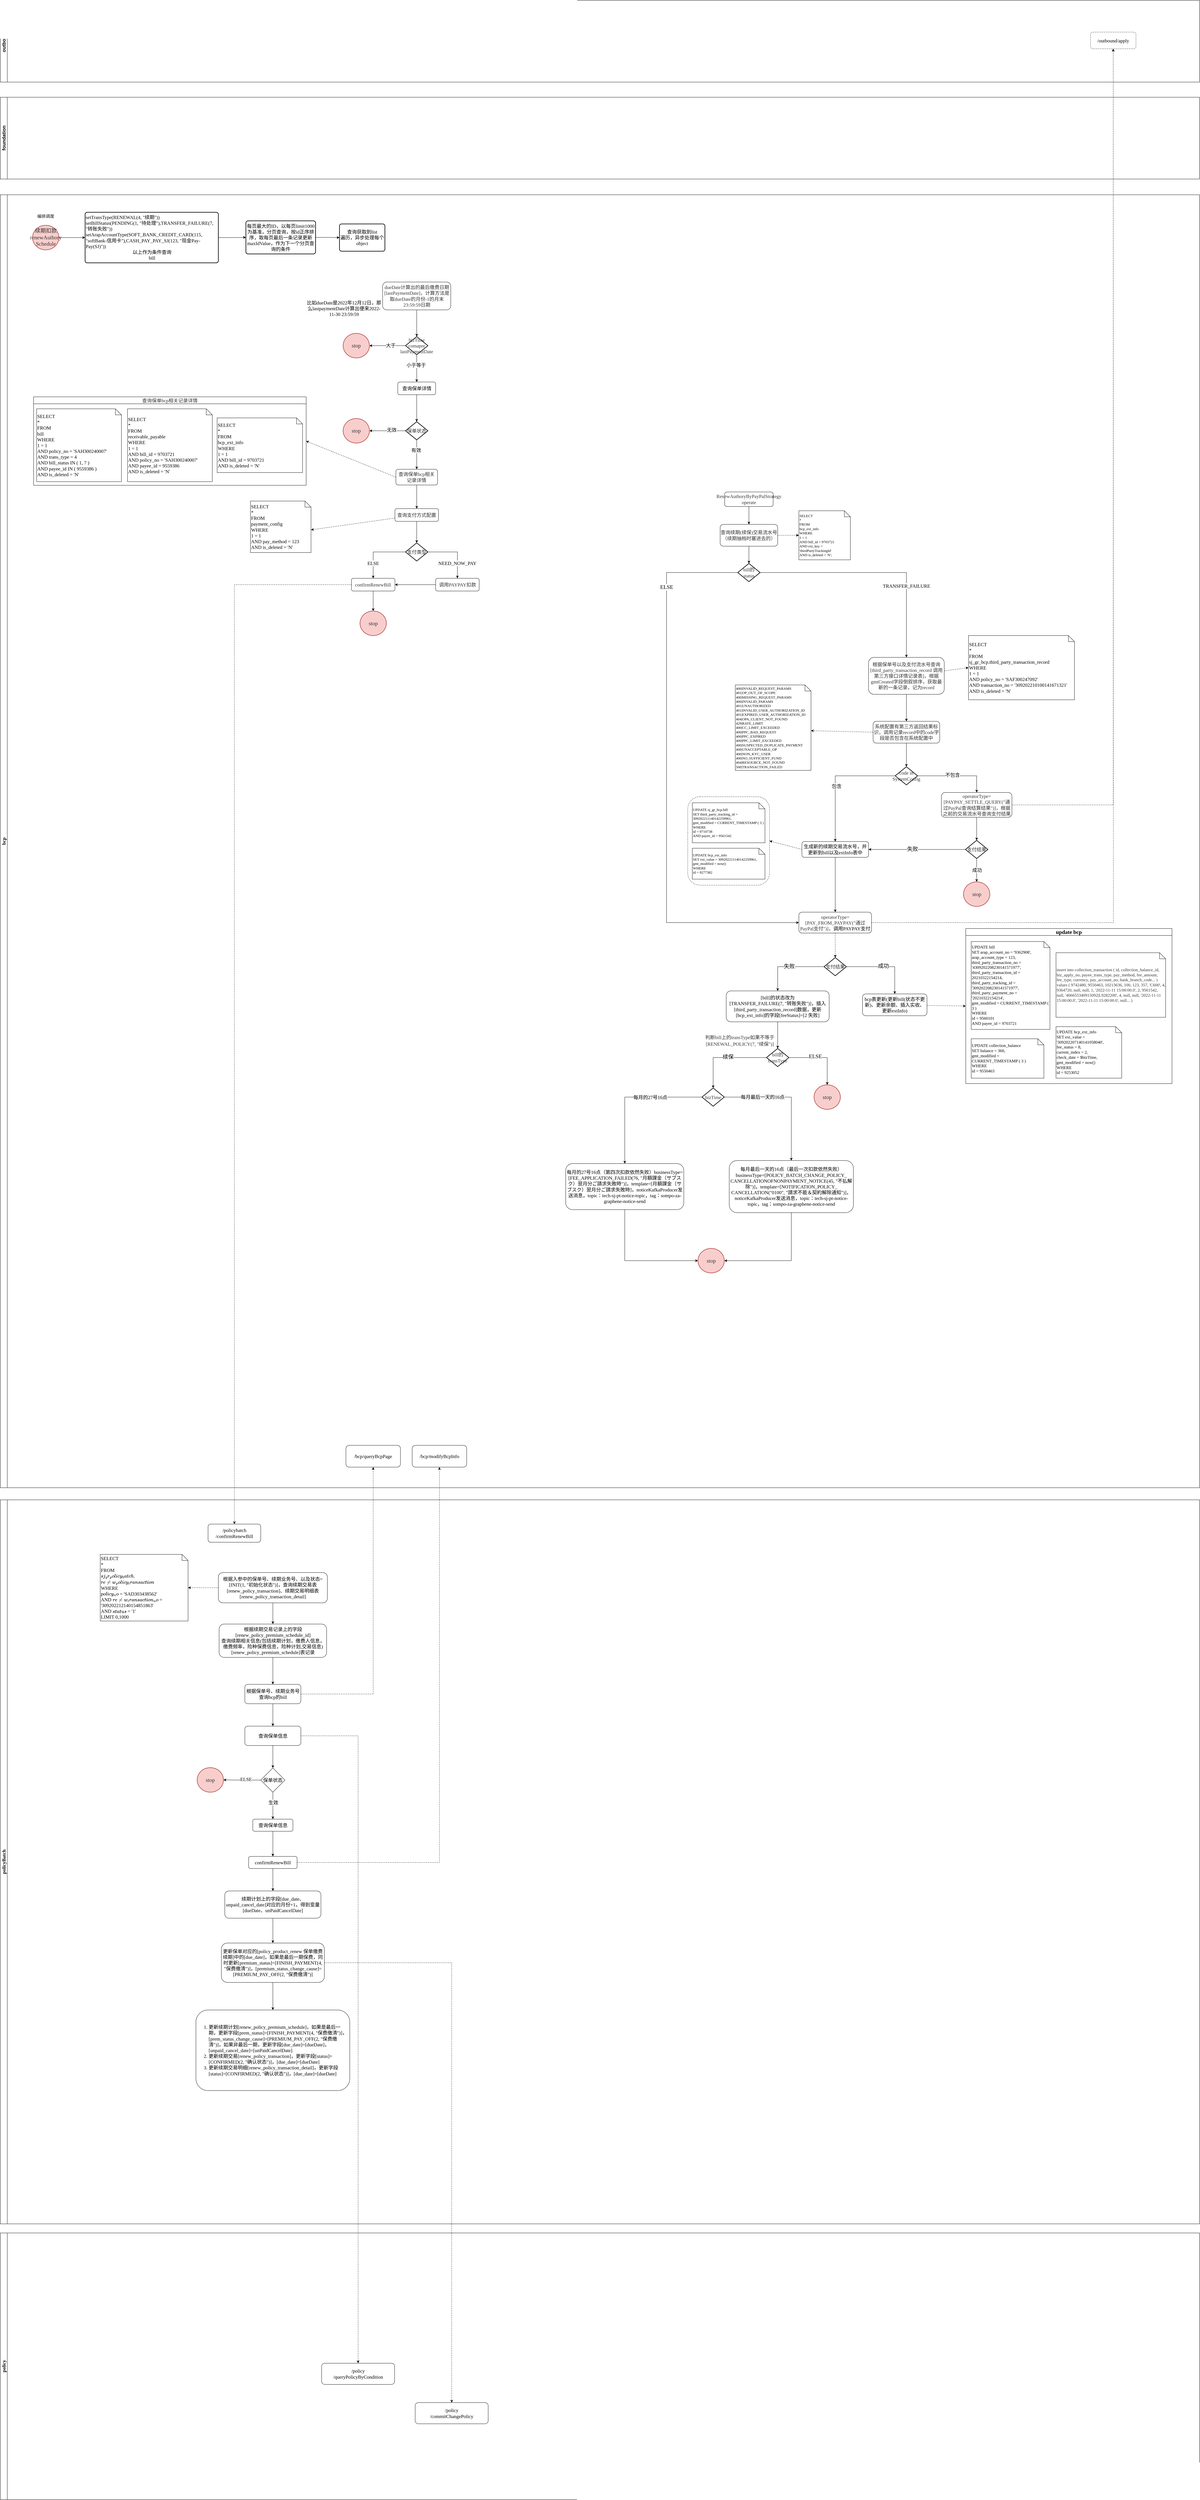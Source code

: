 <mxfile version="20.5.3" type="embed"><diagram name="Page-1" id="c7558073-3199-34d8-9f00-42111426c3f3"><mxGraphModel dx="1033" dy="862" grid="1" gridSize="10" guides="1" tooltips="1" connect="1" arrows="1" fold="1" page="1" pageScale="1" pageWidth="826" pageHeight="1169" background="none" math="0" shadow="0"><root><mxCell id="0"/><mxCell id="1" parent="0"/><UserObject label="bcp" id="98"><mxCell style="swimlane;horizontal=0;html=1;fontFamily=Lucida Console;verticalAlign=middle;fontSize=16;align=center;whiteSpace=wrap;" parent="1" vertex="1"><mxGeometry x="20" y="762" width="3960" height="4268" as="geometry"/></mxCell></UserObject><mxCell id="226" style="edgeStyle=orthogonalEdgeStyle;rounded=0;orthogonalLoop=1;jettySize=auto;html=1;entryX=0;entryY=0.5;entryDx=0;entryDy=0;" parent="98" source="222" target="225" edge="1"><mxGeometry relative="1" as="geometry"/></mxCell><mxCell id="222" value="&lt;div class=&quot;mind-clipboard&quot; style=&quot;font-size: 16px;&quot;&gt;setTransType(RENEWAL(4, &quot;续期&quot;))&lt;div style=&quot;font-size: 16px;&quot;&gt;setBillStatus(PENDING(1, &quot;待处理&quot;),TRANSFER_FAILURE(7, &quot;转账失败&quot;))&lt;br style=&quot;font-size: 16px;&quot;&gt;&lt;/div&gt;&lt;div style=&quot;font-size: 16px;&quot;&gt;setArapAccountType(SOFT_BANK_CREDIT_CARD(115, &quot;softBank-信用卡&quot;),CASH_PAY_PAY_SJ(123, &quot;现金Pay-Pay(SJ)&quot;))&lt;br style=&quot;font-size: 16px;&quot;&gt;&lt;/div&gt;&lt;div style=&quot;text-align: center; font-size: 16px;&quot;&gt;以上作为条件查询&lt;/div&gt;&lt;div style=&quot;text-align: center; font-size: 16px;&quot;&gt;bill&lt;/div&gt;&lt;/div&gt;" style="rounded=1;whiteSpace=wrap;html=1;absoluteArcSize=1;arcSize=14;strokeWidth=2;fontFamily=Lucida Console;align=left;fontSize=16;" parent="98" vertex="1"><mxGeometry x="280" y="57.81" width="440" height="166.87" as="geometry"/></mxCell><mxCell id="224" value="&lt;span style=&quot;color: rgb(16, 18, 20); font-family: &amp;quot;PingFang SC&amp;quot;, &amp;quot;Segoe UI&amp;quot;, Arial, &amp;quot;Microsoft YaHei&amp;quot;, 微软雅黑, 宋体, &amp;quot;Malgun Gothic&amp;quot;, sans-serif; font-size: 14px; text-align: start; background-color: rgb(255, 255, 255);&quot;&gt;编排调度&lt;/span&gt;" style="text;html=1;strokeColor=none;fillColor=none;align=center;verticalAlign=middle;whiteSpace=wrap;rounded=0;" parent="98" vertex="1"><mxGeometry x="90" y="56" width="120" height="30" as="geometry"/></mxCell><mxCell id="280" value="" style="edgeStyle=orthogonalEdgeStyle;rounded=0;orthogonalLoop=1;jettySize=auto;html=1;" parent="98" source="225" target="227" edge="1"><mxGeometry relative="1" as="geometry"/></mxCell><mxCell id="225" value="&lt;div class=&quot;mind-clipboard&quot; style=&quot;font-size: 16px;&quot;&gt;&lt;div class=&quot;mind-clipboard&quot; style=&quot;font-size: 16px;&quot;&gt;每页最大的ID，以每页limit1000为基准，分页查询，按id正序排序，取每页最后一条记录更新maxIdValue，作为下一个分页查询的条件&lt;br style=&quot;font-size: 16px;&quot;&gt;&lt;/div&gt;&lt;/div&gt;" style="rounded=1;whiteSpace=wrap;html=1;absoluteArcSize=1;arcSize=14;strokeWidth=2;fontFamily=Lucida Console;fontSize=16;" parent="98" vertex="1"><mxGeometry x="811" y="86" width="230" height="109.25" as="geometry"/></mxCell><mxCell id="227" value="&lt;div class=&quot;mind-clipboard&quot; style=&quot;font-size: 16px;&quot;&gt;查询获取到list&lt;div style=&quot;font-size: 16px;&quot;&gt;遍历，异步处理每个object&lt;/div&gt;&lt;/div&gt;" style="rounded=1;whiteSpace=wrap;html=1;absoluteArcSize=1;arcSize=14;strokeWidth=2;fontFamily=Lucida Console;fontSize=16;" parent="98" vertex="1"><mxGeometry x="1120" y="96.25" width="150" height="90" as="geometry"/></mxCell><mxCell id="221" value="&lt;font color=&quot;#323232&quot;&gt;&lt;span style=&quot;background-color: rgba(255, 255, 255, 0.01);&quot;&gt;&lt;span style=&quot;font-size: 18px;&quot;&gt;续期扣款&lt;/span&gt;&lt;br&gt;&lt;span style=&quot;font-size: 18px;&quot;&gt;renewAuthory&lt;br&gt;Schedule&lt;/span&gt;&lt;br&gt;&lt;/span&gt;&lt;/font&gt;" style="strokeWidth=2;html=1;shape=mxgraph.flowchart.start_2;whiteSpace=wrap;fillColor=#f8cecc;strokeColor=#b85450;fontFamily=Lucida Console;" parent="98" vertex="1"><mxGeometry x="106.5" y="100.75" width="87" height="81" as="geometry"/></mxCell><mxCell id="223" style="edgeStyle=orthogonalEdgeStyle;rounded=0;orthogonalLoop=1;jettySize=auto;html=1;entryX=0;entryY=0.5;entryDx=0;entryDy=0;" parent="98" source="221" target="222" edge="1"><mxGeometry relative="1" as="geometry"/></mxCell><mxCell id="253" style="edgeStyle=orthogonalEdgeStyle;rounded=0;orthogonalLoop=1;jettySize=auto;html=1;entryX=0.5;entryY=0;entryDx=0;entryDy=0;entryPerimeter=0;fontFamily=Lucida Console;fontSize=16;" parent="98" source="251" target="252" edge="1"><mxGeometry relative="1" as="geometry"/></mxCell><mxCell id="251" value="&lt;span style=&quot;color: rgb(50, 50, 50); font-size: 16px; background-color: rgba(255, 255, 255, 0.01);&quot;&gt;dueDate计算出的最后缴费日期[lastPaymentDate]，计算方法是取dueDate的月份-1的月末23:59:59日期&lt;/span&gt;" style="rounded=1;whiteSpace=wrap;html=1;fontSize=16;fontFamily=Lucida Console;" parent="98" vertex="1"><mxGeometry x="1262.51" y="288" width="224.99" height="92" as="geometry"/></mxCell><mxCell id="255" style="edgeStyle=orthogonalEdgeStyle;rounded=0;orthogonalLoop=1;jettySize=auto;html=1;entryX=1;entryY=0.5;entryDx=0;entryDy=0;entryPerimeter=0;fontFamily=Lucida Console;fontSize=16;" parent="98" source="252" target="254" edge="1"><mxGeometry relative="1" as="geometry"/></mxCell><mxCell id="256" value="大于" style="edgeLabel;html=1;align=center;verticalAlign=middle;resizable=0;points=[];fontSize=16;fontFamily=Lucida Console;" parent="255" vertex="1" connectable="0"><mxGeometry x="-0.175" y="-1" relative="1" as="geometry"><mxPoint as="offset"/></mxGeometry></mxCell><mxCell id="264" style="edgeStyle=orthogonalEdgeStyle;rounded=0;orthogonalLoop=1;jettySize=auto;html=1;entryX=0.5;entryY=0;entryDx=0;entryDy=0;fontFamily=Lucida Console;fontSize=16;" parent="98" source="252" target="263" edge="1"><mxGeometry relative="1" as="geometry"/></mxCell><mxCell id="265" value="小于等于" style="edgeLabel;html=1;align=center;verticalAlign=middle;resizable=0;points=[];fontSize=16;fontFamily=Lucida Console;" parent="264" vertex="1" connectable="0"><mxGeometry x="-0.244" y="-2" relative="1" as="geometry"><mxPoint as="offset"/></mxGeometry></mxCell><mxCell id="252" value="&lt;span style=&quot;color: rgb(50, 50, 50); font-size: 16px; background-color: rgba(255, 255, 255, 0.01);&quot;&gt;bizTime comapre&lt;br style=&quot;font-size: 16px;&quot;&gt;&lt;/span&gt;&lt;span style=&quot;color: rgb(50, 50, 50); font-family: 微软雅黑; font-size: 16px; background-color: rgba(255, 255, 255, 0.01);&quot;&gt;lastPaymentDate&lt;/span&gt;&lt;span style=&quot;color: rgb(50, 50, 50); font-size: 16px; background-color: rgba(255, 255, 255, 0.01);&quot;&gt;&lt;br style=&quot;font-size: 16px;&quot;&gt;&lt;/span&gt;" style="strokeWidth=2;html=1;shape=mxgraph.flowchart.decision;whiteSpace=wrap;fontFamily=Lucida Console;fontSize=16;" parent="98" vertex="1"><mxGeometry x="1338.13" y="468" width="73.75" height="60" as="geometry"/></mxCell><mxCell id="254" value="&lt;font color=&quot;#323232&quot;&gt;&lt;span style=&quot;background-color: rgba(255, 255, 255, 0.01);&quot;&gt;&lt;span style=&quot;font-size: 18px;&quot;&gt;stop&lt;/span&gt;&lt;br&gt;&lt;/span&gt;&lt;/font&gt;" style="strokeWidth=2;html=1;shape=mxgraph.flowchart.start_2;whiteSpace=wrap;fillColor=#f8cecc;strokeColor=#b85450;fontFamily=Lucida Console;" parent="98" vertex="1"><mxGeometry x="1132" y="457.5" width="87" height="81" as="geometry"/></mxCell><mxCell id="262" value="比如dueDate是2022年12月12日，那么lastpaymentDate计算出便来2022-11-30 23:59:59" style="text;html=1;strokeColor=none;fillColor=none;align=center;verticalAlign=middle;whiteSpace=wrap;rounded=0;fontFamily=Lucida Console;fontSize=16;" parent="98" vertex="1"><mxGeometry x="1010" y="350" width="250" height="50" as="geometry"/></mxCell><mxCell id="292" style="edgeStyle=orthogonalEdgeStyle;rounded=0;orthogonalLoop=1;jettySize=auto;html=1;entryX=0.5;entryY=0;entryDx=0;entryDy=0;entryPerimeter=0;fontFamily=Lucida Console;fontSize=16;" parent="98" source="263" target="290" edge="1"><mxGeometry relative="1" as="geometry"/></mxCell><mxCell id="263" value="查询保单详情" style="rounded=1;whiteSpace=wrap;html=1;fontFamily=Lucida Console;fontSize=16;" parent="98" vertex="1"><mxGeometry x="1312.5" y="618" width="125" height="42" as="geometry"/></mxCell><mxCell id="272" style="rounded=0;orthogonalLoop=1;jettySize=auto;html=1;entryX=1;entryY=0.5;entryDx=0;entryDy=0;fontFamily=Lucida Console;fontSize=16;dashed=1;exitX=0;exitY=0.5;exitDx=0;exitDy=0;" parent="98" source="266" target="268" edge="1"><mxGeometry relative="1" as="geometry"/></mxCell><mxCell id="274" style="edgeStyle=none;rounded=0;orthogonalLoop=1;jettySize=auto;html=1;entryX=0.5;entryY=0;entryDx=0;entryDy=0;fontFamily=Lucida Console;fontSize=16;" parent="98" source="266" target="273" edge="1"><mxGeometry relative="1" as="geometry"/></mxCell><mxCell id="266" value="&lt;span style=&quot;color: rgb(50, 50, 50); font-family: 微软雅黑; background-color: rgba(255, 255, 255, 0.01);&quot;&gt;查询保单bcp相关记录详情&lt;/span&gt;" style="rounded=1;whiteSpace=wrap;html=1;fontFamily=Lucida Console;fontSize=16;" parent="98" vertex="1"><mxGeometry x="1306.26" y="906" width="137.49" height="52" as="geometry"/></mxCell><mxCell id="268" value="&lt;span style=&quot;color: rgb(50, 50, 50); font-family: 微软雅黑; font-weight: 400; background-color: rgba(255, 255, 255, 0.01);&quot;&gt;查询保单bcp相关记录详情&lt;/span&gt;" style="swimlane;whiteSpace=wrap;html=1;fontFamily=Lucida Console;fontSize=16;" parent="98" vertex="1"><mxGeometry x="110" y="667" width="900" height="292" as="geometry"/></mxCell><mxCell id="269" value="&lt;div class=&quot;mind-clipboard&quot;&gt;SELECT&lt;div&gt;&lt;/div&gt;*&lt;div&gt;&lt;/div&gt;FROM&lt;div&gt;&lt;/div&gt;bill &lt;div&gt;&lt;/div&gt;WHERE&lt;div&gt;&lt;/div&gt;1 = 1 &lt;div&gt;&lt;/div&gt;AND policy_no = 'SAH300240007' &lt;div&gt;&lt;/div&gt;AND trans_type = 4 &lt;div&gt;&lt;/div&gt;AND bill_status IN ( 1, 7 ) &lt;div&gt;&lt;/div&gt;AND payee_id IN ( 9559386 ) &lt;div&gt;&lt;/div&gt;AND is_deleted = 'N'&lt;/div&gt;" style="shape=note;size=20;whiteSpace=wrap;html=1;fontFamily=Lucida Console;fontSize=16;align=left;" parent="268" vertex="1"><mxGeometry x="10" y="39.5" width="280" height="240.5" as="geometry"/></mxCell><mxCell id="270" value="&lt;div class=&quot;mind-clipboard&quot;&gt;&lt;div class=&quot;mind-clipboard&quot;&gt;SELECT&lt;div&gt;&lt;/div&gt;*&lt;div&gt;&lt;/div&gt;FROM&lt;div&gt;&lt;/div&gt;receivable_payable &lt;div&gt;&lt;/div&gt;WHERE&lt;div&gt;&lt;/div&gt;1 = 1 &lt;div&gt;&lt;/div&gt;AND bill_id = 9703721 &lt;div&gt;&lt;/div&gt;AND policy_no = 'SAH300240007' &lt;div&gt;&lt;/div&gt;AND payee_id = 9559386&amp;nbsp;&amp;nbsp;&lt;div&gt;&lt;/div&gt;AND is_deleted = 'N'&lt;/div&gt;&lt;/div&gt;" style="shape=note;size=20;whiteSpace=wrap;html=1;fontFamily=Lucida Console;fontSize=16;align=left;" parent="268" vertex="1"><mxGeometry x="310" y="39.5" width="280" height="240.5" as="geometry"/></mxCell><mxCell id="271" value="&lt;div class=&quot;mind-clipboard&quot;&gt;&lt;div class=&quot;mind-clipboard&quot;&gt;SELECT&lt;div&gt;&lt;/div&gt;* &lt;div&gt;&lt;/div&gt;FROM&lt;div&gt;&lt;/div&gt;bcp_ext_info &lt;div&gt;&lt;/div&gt;WHERE&lt;div&gt;&lt;/div&gt;1 = 1 &lt;div&gt;&lt;/div&gt;AND bill_id = 9703721 &lt;div&gt;&lt;/div&gt;AND is_deleted = 'N'&lt;/div&gt;&lt;/div&gt;" style="shape=note;size=20;whiteSpace=wrap;html=1;fontFamily=Lucida Console;fontSize=16;align=left;" parent="268" vertex="1"><mxGeometry x="606" y="69.5" width="282" height="180.5" as="geometry"/></mxCell><mxCell id="276" style="edgeStyle=none;rounded=0;orthogonalLoop=1;jettySize=auto;html=1;entryX=0;entryY=0;entryDx=200;entryDy=95;entryPerimeter=0;dashed=1;fontFamily=Lucida Console;fontSize=16;" parent="98" source="273" target="275" edge="1"><mxGeometry relative="1" as="geometry"/></mxCell><mxCell id="279" style="edgeStyle=none;rounded=0;orthogonalLoop=1;jettySize=auto;html=1;fontFamily=Lucida Console;fontSize=16;" parent="98" source="273" target="277" edge="1"><mxGeometry relative="1" as="geometry"/></mxCell><mxCell id="273" value="&lt;font face=&quot;微软雅黑&quot; color=&quot;#323232&quot;&gt;&lt;span style=&quot;background-color: rgba(255, 255, 255, 0.01);&quot;&gt;查询支付方式配置&lt;/span&gt;&lt;/font&gt;" style="rounded=1;whiteSpace=wrap;html=1;fontFamily=Lucida Console;fontSize=16;" parent="98" vertex="1"><mxGeometry x="1303.14" y="1036" width="143.74" height="42" as="geometry"/></mxCell><mxCell id="275" value="&lt;div class=&quot;mind-clipboard&quot;&gt;SELECT&lt;div&gt;&lt;/div&gt;*&lt;div&gt;&lt;/div&gt;FROM&lt;div&gt;&lt;/div&gt;payment_config &lt;div&gt;&lt;/div&gt;WHERE&lt;div&gt;&lt;/div&gt;1 = 1 &lt;div&gt;&lt;/div&gt;AND pay_method = 123 &lt;div&gt;&lt;/div&gt;AND is_deleted = 'N'&lt;/div&gt;" style="shape=note;size=20;whiteSpace=wrap;html=1;fontFamily=Lucida Console;fontSize=16;align=left;" parent="98" vertex="1"><mxGeometry x="826" y="1011" width="200" height="170" as="geometry"/></mxCell><mxCell id="283" style="edgeStyle=orthogonalEdgeStyle;rounded=0;orthogonalLoop=1;jettySize=auto;html=1;entryX=0.5;entryY=0;entryDx=0;entryDy=0;" parent="98" source="277" target="281" edge="1"><mxGeometry relative="1" as="geometry"/></mxCell><mxCell id="284" value="&lt;font face=&quot;Lucida Console&quot; style=&quot;font-size: 16px;&quot;&gt;ELSE&lt;/font&gt;" style="edgeLabel;html=1;align=center;verticalAlign=middle;resizable=0;points=[];" parent="283" vertex="1" connectable="0"><mxGeometry x="-0.266" relative="1" as="geometry"><mxPoint x="-36" y="37" as="offset"/></mxGeometry></mxCell><mxCell id="285" style="edgeStyle=orthogonalEdgeStyle;rounded=0;orthogonalLoop=1;jettySize=auto;html=1;entryX=0.5;entryY=0;entryDx=0;entryDy=0;fontFamily=Lucida Console;fontSize=16;" parent="98" source="277" target="282" edge="1"><mxGeometry relative="1" as="geometry"/></mxCell><mxCell id="286" value="NEED_NOW_PAY" style="edgeLabel;html=1;align=center;verticalAlign=middle;resizable=0;points=[];fontSize=16;fontFamily=Lucida Console;" parent="285" vertex="1" connectable="0"><mxGeometry x="-0.327" y="1" relative="1" as="geometry"><mxPoint x="35" y="38" as="offset"/></mxGeometry></mxCell><mxCell id="277" value="&lt;span style=&quot;color: rgb(50, 50, 50); font-size: 16px; background-color: rgba(255, 255, 255, 0.01);&quot;&gt;支付类型&lt;br style=&quot;font-size: 16px;&quot;&gt;&lt;/span&gt;" style="strokeWidth=2;html=1;shape=mxgraph.flowchart.decision;whiteSpace=wrap;fontFamily=Lucida Console;fontSize=16;" parent="98" vertex="1"><mxGeometry x="1338.14" y="1149" width="73.75" height="60" as="geometry"/></mxCell><mxCell id="289" style="edgeStyle=orthogonalEdgeStyle;rounded=0;orthogonalLoop=1;jettySize=auto;html=1;entryX=0.5;entryY=0;entryDx=0;entryDy=0;entryPerimeter=0;fontFamily=Lucida Console;fontSize=16;" parent="98" source="281" target="288" edge="1"><mxGeometry relative="1" as="geometry"/></mxCell><mxCell id="281" value="&lt;span style=&quot;color: rgb(50, 50, 50); font-family: 微软雅黑; background-color: rgba(255, 255, 255, 0.01);&quot;&gt;confirmRenewBill&lt;/span&gt;" style="rounded=1;whiteSpace=wrap;html=1;fontFamily=Lucida Console;fontSize=16;" parent="98" vertex="1"><mxGeometry x="1159.4" y="1266" width="143.74" height="42" as="geometry"/></mxCell><mxCell id="287" style="edgeStyle=orthogonalEdgeStyle;rounded=0;orthogonalLoop=1;jettySize=auto;html=1;entryX=1;entryY=0.5;entryDx=0;entryDy=0;fontFamily=Lucida Console;fontSize=16;" parent="98" source="282" target="281" edge="1"><mxGeometry relative="1" as="geometry"/></mxCell><mxCell id="282" value="&lt;font face=&quot;微软雅黑&quot; color=&quot;#323232&quot;&gt;&lt;span style=&quot;background-color: rgba(255, 255, 255, 0.01);&quot;&gt;调用PAYPAY扣款&lt;/span&gt;&lt;/font&gt;" style="rounded=1;whiteSpace=wrap;html=1;fontFamily=Lucida Console;fontSize=16;" parent="98" vertex="1"><mxGeometry x="1437.5" y="1266" width="143.74" height="42" as="geometry"/></mxCell><mxCell id="288" value="&lt;font color=&quot;#323232&quot;&gt;&lt;span style=&quot;background-color: rgba(255, 255, 255, 0.01);&quot;&gt;&lt;span style=&quot;font-size: 18px;&quot;&gt;stop&lt;/span&gt;&lt;br&gt;&lt;/span&gt;&lt;/font&gt;" style="strokeWidth=2;html=1;shape=mxgraph.flowchart.start_2;whiteSpace=wrap;fillColor=#f8cecc;strokeColor=#b85450;fontFamily=Lucida Console;" parent="98" vertex="1"><mxGeometry x="1187.77" y="1374" width="87" height="81" as="geometry"/></mxCell><mxCell id="291" style="edgeStyle=orthogonalEdgeStyle;rounded=0;orthogonalLoop=1;jettySize=auto;html=1;entryX=0.5;entryY=0;entryDx=0;entryDy=0;fontFamily=Lucida Console;fontSize=16;" parent="98" source="290" target="266" edge="1"><mxGeometry relative="1" as="geometry"/></mxCell><mxCell id="296" value="有效" style="edgeLabel;html=1;align=center;verticalAlign=middle;resizable=0;points=[];fontSize=16;fontFamily=Lucida Console;" parent="291" vertex="1" connectable="0"><mxGeometry x="-0.319" y="-2" relative="1" as="geometry"><mxPoint y="1" as="offset"/></mxGeometry></mxCell><mxCell id="297" style="edgeStyle=orthogonalEdgeStyle;rounded=0;orthogonalLoop=1;jettySize=auto;html=1;entryX=1;entryY=0.5;entryDx=0;entryDy=0;entryPerimeter=0;fontFamily=Lucida Console;fontSize=16;" parent="98" source="290" target="293" edge="1"><mxGeometry relative="1" as="geometry"/></mxCell><mxCell id="298" value="无效" style="edgeLabel;html=1;align=center;verticalAlign=middle;resizable=0;points=[];fontSize=16;fontFamily=Lucida Console;" parent="297" vertex="1" connectable="0"><mxGeometry x="-0.231" y="-3" relative="1" as="geometry"><mxPoint as="offset"/></mxGeometry></mxCell><mxCell id="290" value="&lt;span style=&quot;color: rgb(50, 50, 50); font-size: 16px; background-color: rgba(255, 255, 255, 0.01);&quot;&gt;保单状态&lt;/span&gt;&lt;span style=&quot;color: rgb(50, 50, 50); font-size: 16px; background-color: rgba(255, 255, 255, 0.01);&quot;&gt;&lt;br style=&quot;font-size: 16px;&quot;&gt;&lt;/span&gt;" style="strokeWidth=2;html=1;shape=mxgraph.flowchart.decision;whiteSpace=wrap;fontFamily=Lucida Console;fontSize=16;" parent="98" vertex="1"><mxGeometry x="1338.13" y="749" width="73.75" height="60" as="geometry"/></mxCell><mxCell id="293" value="&lt;font color=&quot;#323232&quot;&gt;&lt;span style=&quot;background-color: rgba(255, 255, 255, 0.01);&quot;&gt;&lt;span style=&quot;font-size: 18px;&quot;&gt;stop&lt;/span&gt;&lt;br&gt;&lt;/span&gt;&lt;/font&gt;" style="strokeWidth=2;html=1;shape=mxgraph.flowchart.start_2;whiteSpace=wrap;fillColor=#f8cecc;strokeColor=#b85450;fontFamily=Lucida Console;" parent="98" vertex="1"><mxGeometry x="1132" y="738.5" width="87" height="81" as="geometry"/></mxCell><mxCell id="303" style="edgeStyle=orthogonalEdgeStyle;rounded=0;orthogonalLoop=1;jettySize=auto;html=1;entryX=0.5;entryY=0;entryDx=0;entryDy=0;entryPerimeter=0;fontFamily=Lucida Console;fontSize=16;" parent="98" source="299" target="302" edge="1"><mxGeometry relative="1" as="geometry"/></mxCell><mxCell id="350" style="edgeStyle=none;rounded=0;orthogonalLoop=1;jettySize=auto;html=1;exitX=1;exitY=0.5;exitDx=0;exitDy=0;entryX=0;entryY=0.5;entryDx=0;entryDy=0;entryPerimeter=0;dashed=1;" parent="98" source="299" target="348" edge="1"><mxGeometry relative="1" as="geometry"/></mxCell><mxCell id="299" value="&lt;span style=&quot;color: rgb(50, 50, 50); font-family: 微软雅黑; background-color: rgba(255, 255, 255, 0.01);&quot;&gt;查询续期(续保)交易流水号（续期抽档时塞进去的）&lt;/span&gt;" style="rounded=1;html=1;fontFamily=Lucida Console;fontSize=16;whiteSpace=wrap;" parent="98" vertex="1"><mxGeometry x="2377" y="1088" width="190" height="72" as="geometry"/></mxCell><mxCell id="307" style="edgeStyle=orthogonalEdgeStyle;rounded=0;orthogonalLoop=1;jettySize=auto;html=1;entryX=0.5;entryY=0;entryDx=0;entryDy=0;fontFamily=Lucida Console;fontSize=16;" parent="98" source="302" target="317" edge="1"><mxGeometry relative="1" as="geometry"><mxPoint x="2692" y="1387" as="targetPoint"/></mxGeometry></mxCell><mxCell id="309" value="TRANSFER_FAILURE" style="edgeLabel;html=1;align=center;verticalAlign=middle;resizable=0;points=[];fontSize=16;fontFamily=Lucida Console;" parent="307" vertex="1" connectable="0"><mxGeometry x="0.381" relative="1" as="geometry"><mxPoint as="offset"/></mxGeometry></mxCell><mxCell id="402" style="edgeStyle=orthogonalEdgeStyle;rounded=0;orthogonalLoop=1;jettySize=auto;html=1;entryX=0;entryY=0.5;entryDx=0;entryDy=0;fontFamily=Lucida Console;fontSize=18;" parent="98" source="302" target="362" edge="1"><mxGeometry relative="1" as="geometry"><Array as="points"><mxPoint x="2200" y="1247"/><mxPoint x="2200" y="2403"/></Array></mxGeometry></mxCell><mxCell id="403" value="ELSE" style="edgeLabel;html=1;align=center;verticalAlign=middle;resizable=0;points=[];fontSize=18;fontFamily=Lucida Console;" parent="402" vertex="1" connectable="0"><mxGeometry x="-0.708" y="-2" relative="1" as="geometry"><mxPoint x="2" y="16" as="offset"/></mxGeometry></mxCell><mxCell id="302" value="&lt;span style=&quot;color: rgb(50, 50, 50); font-size: 16px; background-color: rgba(255, 255, 255, 0.01);&quot;&gt;bill的status&lt;br style=&quot;font-size: 16px;&quot;&gt;&lt;/span&gt;" style="strokeWidth=2;html=1;shape=mxgraph.flowchart.decision;whiteSpace=wrap;fontFamily=Lucida Console;fontSize=16;" parent="98" vertex="1"><mxGeometry x="2435.12" y="1217" width="73.75" height="60" as="geometry"/></mxCell><mxCell id="323" style="edgeStyle=none;rounded=0;orthogonalLoop=1;jettySize=auto;html=1;entryX=0.5;entryY=0;entryDx=0;entryDy=0;fontFamily=Lucida Console;fontSize=16;" parent="98" source="317" target="318" edge="1"><mxGeometry relative="1" as="geometry"/></mxCell><mxCell id="328" style="edgeStyle=none;rounded=0;orthogonalLoop=1;jettySize=auto;html=1;entryX=0;entryY=0.5;entryDx=0;entryDy=0;entryPerimeter=0;dashed=1;fontFamily=Lucida Console;fontSize=16;" parent="98" source="317" target="327" edge="1"><mxGeometry relative="1" as="geometry"/></mxCell><mxCell id="317" value="&lt;span style=&quot;color: rgb(50, 50, 50); font-family: 微软雅黑; background-color: rgba(255, 255, 255, 0.01);&quot;&gt;根据保单号以及支付流水号查询[third_party_transaction_record 调用第三方接口详情记录表]，根据gmtCreated字段倒叙排序，获取最新的一条记录，记为record&lt;/span&gt;" style="rounded=1;whiteSpace=wrap;html=1;fontFamily=Lucida Console;fontSize=16;" parent="98" vertex="1"><mxGeometry x="2867" y="1527" width="250" height="122" as="geometry"/></mxCell><mxCell id="329" style="edgeStyle=none;rounded=0;orthogonalLoop=1;jettySize=auto;html=1;entryX=0;entryY=0;entryDx=250;entryDy=151;entryPerimeter=0;dashed=1;fontFamily=Lucida Console;fontSize=16;exitX=0;exitY=0.5;exitDx=0;exitDy=0;" parent="98" source="318" target="324" edge="1"><mxGeometry relative="1" as="geometry"/></mxCell><mxCell id="331" style="edgeStyle=none;rounded=0;orthogonalLoop=1;jettySize=auto;html=1;entryX=0.5;entryY=0;entryDx=0;entryDy=0;entryPerimeter=0;fontFamily=Lucida Console;fontSize=16;" parent="98" source="318" target="330" edge="1"><mxGeometry relative="1" as="geometry"/></mxCell><mxCell id="318" value="&lt;span style=&quot;color: rgb(50, 50, 50); font-family: 微软雅黑; background-color: rgba(255, 255, 255, 0.01);&quot;&gt;系统配置有第三方返回结果标识，调用记录record中的code字段是否包含在系统配置中&lt;/span&gt;" style="rounded=1;whiteSpace=wrap;html=1;fontFamily=Verdana;fontSize=16;" parent="98" vertex="1"><mxGeometry x="2882" y="1738" width="220" height="72" as="geometry"/></mxCell><mxCell id="324" value="&lt;div style=&quot;font-size: 12px;&quot;&gt;400|INVALID_REQUEST_PARAMS&lt;/div&gt;&lt;div style=&quot;font-size: 12px;&quot;&gt;401|OP_OUT_OF_SCOPE&lt;/div&gt;&lt;div style=&quot;font-size: 12px;&quot;&gt;400|MISSING_REQUEST_PARAMS&lt;/div&gt;&lt;div style=&quot;font-size: 12px;&quot;&gt;400|INVALID_PARAMS&lt;/div&gt;&lt;div style=&quot;font-size: 12px;&quot;&gt;401|UNAUTHORIZED&lt;/div&gt;&lt;div style=&quot;font-size: 12px;&quot;&gt;401|INVALID_USER_AUTHORIZATION_ID&lt;/div&gt;&lt;div style=&quot;font-size: 12px;&quot;&gt;401|EXPIRED_USER_AUTHORIZATION_ID&lt;/div&gt;&lt;div style=&quot;font-size: 12px;&quot;&gt;404|OPA_CLIENT_NOT_FOUND&lt;/div&gt;&lt;div style=&quot;font-size: 12px;&quot;&gt;429|RATE_LIMIT&lt;/div&gt;&lt;div style=&quot;font-size: 12px;&quot;&gt;400|CC_LIMIT_EXCEEDED&lt;/div&gt;&lt;div style=&quot;font-size: 12px;&quot;&gt;400|PPC_BAD_REQUEST&lt;/div&gt;&lt;div style=&quot;font-size: 12px;&quot;&gt;400|PPC_EXPIRED&lt;/div&gt;&lt;div style=&quot;font-size: 12px;&quot;&gt;400|PPC_LIMIT_EXCEEDED&lt;/div&gt;&lt;div style=&quot;font-size: 12px;&quot;&gt;400|SUSPECTED_DUPLICATE_PAYMENT&lt;/div&gt;&lt;div style=&quot;font-size: 12px;&quot;&gt;400|UNACCEPTABLE_OP&lt;/div&gt;&lt;div style=&quot;font-size: 12px;&quot;&gt;400|NON_KYC_USER&lt;/div&gt;&lt;div style=&quot;font-size: 12px;&quot;&gt;400|NO_SUFFICIENT_FUND&lt;/div&gt;&lt;div style=&quot;font-size: 12px;&quot;&gt;404|RESOURCE_NOT_FOUND&lt;/div&gt;&lt;div style=&quot;font-size: 12px;&quot;&gt;500|TRANSACTION_FAILED&lt;/div&gt;" style="shape=note;size=20;whiteSpace=wrap;html=1;fontSize=12;fontFamily=Lucida Console;align=left;" parent="98" vertex="1"><mxGeometry x="2427" y="1618" width="250" height="282" as="geometry"/></mxCell><mxCell id="327" value="&lt;div class=&quot;mind-clipboard&quot;&gt;&lt;div class=&quot;mind-clipboard&quot;&gt;SELECT&lt;div&gt;&lt;/div&gt;* &lt;div&gt;&lt;/div&gt;FROM&lt;div&gt;&lt;/div&gt;sj_gr_bcp.third_party_transaction_record &lt;div&gt;&lt;/div&gt;WHERE&lt;div&gt;&lt;/div&gt;1 = 1 &lt;div&gt;&lt;/div&gt;AND policy_no = 'SAF300247092' &lt;div&gt;&lt;/div&gt;AND transaction_no = '309202210100141671321' &lt;div&gt;&lt;/div&gt;AND is_deleted = 'N'&lt;/div&gt;&lt;/div&gt;" style="shape=note;size=20;whiteSpace=wrap;html=1;fontFamily=Verdana;fontSize=16;align=left;" parent="98" vertex="1"><mxGeometry x="3197" y="1455" width="350" height="212" as="geometry"/></mxCell><mxCell id="336" style="edgeStyle=orthogonalEdgeStyle;rounded=0;orthogonalLoop=1;jettySize=auto;html=1;fontFamily=Lucida Console;fontSize=16;entryX=0.5;entryY=0;entryDx=0;entryDy=0;" parent="98" source="330" target="332" edge="1"><mxGeometry relative="1" as="geometry"><mxPoint x="2753.75" y="1918" as="targetPoint"/></mxGeometry></mxCell><mxCell id="337" value="包含" style="edgeLabel;html=1;align=center;verticalAlign=middle;resizable=0;points=[];fontSize=16;fontFamily=Lucida Console;" parent="336" vertex="1" connectable="0"><mxGeometry x="0.091" y="-6" relative="1" as="geometry"><mxPoint x="10" y="5" as="offset"/></mxGeometry></mxCell><mxCell id="341" style="edgeStyle=orthogonalEdgeStyle;rounded=0;orthogonalLoop=1;jettySize=auto;html=1;entryX=0.5;entryY=0;entryDx=0;entryDy=0;fontFamily=Lucida Console;fontSize=16;exitX=1;exitY=0.5;exitDx=0;exitDy=0;exitPerimeter=0;" parent="98" source="330" target="339" edge="1"><mxGeometry relative="1" as="geometry"/></mxCell><mxCell id="342" value="不包含" style="edgeLabel;html=1;align=center;verticalAlign=middle;resizable=0;points=[];fontSize=16;fontFamily=Lucida Console;" parent="341" vertex="1" connectable="0"><mxGeometry x="-0.16" y="3" relative="1" as="geometry"><mxPoint x="10" as="offset"/></mxGeometry></mxCell><mxCell id="330" value="&lt;span style=&quot;color: rgb(50, 50, 50); font-size: 16px; background-color: rgba(255, 255, 255, 0.01);&quot;&gt;code in&lt;br&gt;SystemConfig&lt;br style=&quot;font-size: 16px;&quot;&gt;&lt;/span&gt;" style="strokeWidth=2;html=1;shape=mxgraph.flowchart.decision;whiteSpace=wrap;fontFamily=Lucida Console;fontSize=16;" parent="98" vertex="1"><mxGeometry x="2955.12" y="1888" width="73.75" height="60" as="geometry"/></mxCell><mxCell id="347" style="rounded=0;orthogonalLoop=1;jettySize=auto;html=1;exitX=0;exitY=0.5;exitDx=0;exitDy=0;entryX=1;entryY=0.5;entryDx=0;entryDy=0;dashed=1;" parent="98" source="332" target="344" edge="1"><mxGeometry relative="1" as="geometry"/></mxCell><mxCell id="358" style="edgeStyle=orthogonalEdgeStyle;rounded=0;orthogonalLoop=1;jettySize=auto;html=1;entryX=0.5;entryY=0;entryDx=0;entryDy=0;entryPerimeter=0;fontFamily=Lucida Console;fontSize=16;" parent="98" source="339" target="356" edge="1"><mxGeometry relative="1" as="geometry"/></mxCell><mxCell id="339" value="&lt;div class=&quot;mind-clipboard&quot;&gt;&lt;/div&gt;&lt;span style=&quot;color: rgb(50, 50, 50); font-family: 微软雅黑; background-color: rgba(255, 255, 255, 0.01);&quot;&gt;operatorType=[&lt;/span&gt;&lt;font face=&quot;微软雅黑&quot; color=&quot;#323232&quot;&gt;PAYPAY_SETTLE_QUERY(&quot;通过PayPal查询结算结果&quot;)&lt;/font&gt;&lt;span style=&quot;background-color: rgba(255, 255, 255, 0.01); color: rgb(50, 50, 50); font-family: 微软雅黑;&quot;&gt;]，&lt;/span&gt;&lt;span style=&quot;color: rgb(50, 50, 50); font-family: 微软雅黑; background-color: rgba(255, 255, 255, 0.01);&quot;&gt;根据之前的交易流水号查询支付结果&lt;/span&gt;&lt;font face=&quot;微软雅黑&quot; color=&quot;#323232&quot;&gt;&lt;br&gt;&lt;/font&gt;" style="rounded=1;whiteSpace=wrap;html=1;fontFamily=Verdana;fontSize=16;" parent="98" vertex="1"><mxGeometry x="3107.51" y="1973" width="233" height="82" as="geometry"/></mxCell><mxCell id="344" value="" style="rounded=1;whiteSpace=wrap;html=1;dashed=1;" parent="98" vertex="1"><mxGeometry x="2270" y="1987" width="270" height="292" as="geometry"/></mxCell><mxCell id="345" value="&lt;div style=&quot;font-size: 12px;&quot;&gt;&lt;div class=&quot;mind-clipboard&quot;&gt;UPDATE sj_gr_bcp.bill &lt;div&gt;&lt;/div&gt;SET third_party_tracking_id = 309202211140142259961,&lt;div&gt;&lt;/div&gt;gmt_modified = CURRENT_TIMESTAMP ( 3 ) &lt;div&gt;&lt;/div&gt;WHERE&lt;div&gt;&lt;/div&gt;id = 9710738 &lt;div&gt;&lt;/div&gt;AND payee_id = 9561542&lt;/div&gt;&lt;/div&gt;" style="shape=note;size=20;whiteSpace=wrap;html=1;fontSize=12;fontFamily=Lucida Console;align=left;" parent="98" vertex="1"><mxGeometry x="2285" y="2007" width="240" height="132" as="geometry"/></mxCell><mxCell id="346" value="&lt;div style=&quot;font-size: 12px;&quot;&gt;&lt;div class=&quot;mind-clipboard&quot;&gt;&lt;div class=&quot;mind-clipboard&quot;&gt;UPDATE bcp_ext_info &lt;div&gt;&lt;/div&gt;SET ext_value = 309202211140142259961,&lt;div&gt;&lt;/div&gt;gmt_modified = now() &lt;div&gt;&lt;/div&gt;WHERE&lt;div&gt;&lt;/div&gt;id = 9277382&lt;/div&gt;&lt;/div&gt;&lt;/div&gt;" style="shape=note;size=20;whiteSpace=wrap;html=1;fontSize=12;fontFamily=Lucida Console;align=left;" parent="98" vertex="1"><mxGeometry x="2285" y="2157" width="240" height="102" as="geometry"/></mxCell><mxCell id="348" value="&lt;div style=&quot;font-size: 12px;&quot;&gt;&lt;div class=&quot;mind-clipboard&quot;&gt;&lt;div class=&quot;mind-clipboard&quot;&gt;SELECT&lt;div&gt;&lt;/div&gt;* &lt;div&gt;&lt;/div&gt;FROM&lt;div&gt;&lt;/div&gt;bcp_ext_info &lt;div&gt;&lt;/div&gt;WHERE&lt;div&gt;&lt;/div&gt;1 = 1 &lt;div&gt;&lt;/div&gt;AND bill_id = 9703721 &lt;div&gt;&lt;/div&gt;AND ext_key = 'thirdPartyTrackingId' &lt;div&gt;&lt;/div&gt;AND is_deleted = 'N';&lt;/div&gt;&lt;/div&gt;&lt;/div&gt;" style="shape=note;size=20;whiteSpace=wrap;html=1;fontSize=12;fontFamily=Lucida Console;align=left;" parent="98" vertex="1"><mxGeometry x="2637" y="1043" width="170" height="162" as="geometry"/></mxCell><mxCell id="360" style="edgeStyle=orthogonalEdgeStyle;rounded=0;orthogonalLoop=1;jettySize=auto;html=1;exitX=0.5;exitY=1;exitDx=0;exitDy=0;exitPerimeter=0;entryX=0.5;entryY=0;entryDx=0;entryDy=0;entryPerimeter=0;fontFamily=Lucida Console;fontSize=16;" parent="98" source="356" target="359" edge="1"><mxGeometry relative="1" as="geometry"/></mxCell><mxCell id="361" value="成功" style="edgeLabel;html=1;align=center;verticalAlign=middle;resizable=0;points=[];fontSize=16;fontFamily=Lucida Console;" parent="360" vertex="1" connectable="0"><mxGeometry x="0.224" y="1" relative="1" as="geometry"><mxPoint y="-9" as="offset"/></mxGeometry></mxCell><mxCell id="368" style="edgeStyle=orthogonalEdgeStyle;rounded=0;orthogonalLoop=1;jettySize=auto;html=1;exitX=0;exitY=0.5;exitDx=0;exitDy=0;exitPerimeter=0;entryX=1;entryY=0.5;entryDx=0;entryDy=0;fontFamily=Lucida Console;fontSize=18;" parent="98" source="356" target="332" edge="1"><mxGeometry relative="1" as="geometry"/></mxCell><mxCell id="369" value="失败" style="edgeLabel;html=1;align=center;verticalAlign=middle;resizable=0;points=[];fontSize=18;fontFamily=Lucida Console;" parent="368" vertex="1" connectable="0"><mxGeometry x="0.138" y="-5" relative="1" as="geometry"><mxPoint x="7" y="4" as="offset"/></mxGeometry></mxCell><mxCell id="356" value="&lt;span style=&quot;color: rgb(50, 50, 50); font-size: 16px; background-color: rgba(255, 255, 255, 0.01);&quot;&gt;支付结果&lt;br style=&quot;font-size: 16px;&quot;&gt;&lt;/span&gt;" style="strokeWidth=2;html=1;shape=mxgraph.flowchart.decision;whiteSpace=wrap;fontFamily=Lucida Console;fontSize=16;" parent="98" vertex="1"><mxGeometry x="3187.13" y="2131" width="73.75" height="60" as="geometry"/></mxCell><mxCell id="359" value="&lt;font color=&quot;#323232&quot;&gt;&lt;span style=&quot;background-color: rgba(255, 255, 255, 0.01);&quot;&gt;&lt;span style=&quot;font-size: 18px;&quot;&gt;stop&lt;/span&gt;&lt;br&gt;&lt;/span&gt;&lt;/font&gt;" style="strokeWidth=2;html=1;shape=mxgraph.flowchart.start_2;whiteSpace=wrap;fillColor=#f8cecc;strokeColor=#b85450;fontFamily=Lucida Console;" parent="98" vertex="1"><mxGeometry x="3180.51" y="2268" width="87" height="81" as="geometry"/></mxCell><mxCell id="375" style="edgeStyle=orthogonalEdgeStyle;rounded=0;orthogonalLoop=1;jettySize=auto;html=1;entryX=0.5;entryY=0;entryDx=0;entryDy=0;entryPerimeter=0;dashed=1;fontFamily=Lucida Console;fontSize=18;" parent="98" source="362" target="374" edge="1"><mxGeometry relative="1" as="geometry"/></mxCell><mxCell id="362" value="&lt;span style=&quot;color: rgb(50, 50, 50); font-family: 微软雅黑; background-color: rgba(255, 255, 255, 0.01);&quot;&gt;operatorType=[&lt;/span&gt;&lt;span style=&quot;background-color: rgba(255, 255, 255, 0.01);&quot;&gt;&lt;font face=&quot;微软雅黑&quot; color=&quot;#323232&quot;&gt;PAY_FROM_PAYPAY(&quot;通过PayPal支付&quot;)]，&lt;/font&gt;&lt;/span&gt;调用PAYPAY支付" style="rounded=1;whiteSpace=wrap;html=1;fontFamily=Verdana;fontSize=16;" parent="98" vertex="1"><mxGeometry x="2637" y="2368" width="240" height="69" as="geometry"/></mxCell><mxCell id="372" style="edgeStyle=orthogonalEdgeStyle;rounded=0;orthogonalLoop=1;jettySize=auto;html=1;exitX=0.5;exitY=1;exitDx=0;exitDy=0;fontFamily=Lucida Console;fontSize=18;" parent="98" source="332" target="362" edge="1"><mxGeometry relative="1" as="geometry"/></mxCell><mxCell id="332" value="&lt;div class=&quot;mind-clipboard&quot;&gt;&lt;span style=&quot;font-size: inherit;&quot;&gt;生成新的续期交易流水号，并更新到bill以及extInfo表中&lt;/span&gt;&lt;br&gt;&lt;/div&gt;" style="rounded=1;whiteSpace=wrap;html=1;fontFamily=Verdana;fontSize=16;" parent="98" vertex="1"><mxGeometry x="2647" y="2135" width="220" height="52" as="geometry"/></mxCell><mxCell id="378" style="edgeStyle=orthogonalEdgeStyle;rounded=0;orthogonalLoop=1;jettySize=auto;html=1;exitX=0;exitY=0.5;exitDx=0;exitDy=0;exitPerimeter=0;entryX=0.5;entryY=0;entryDx=0;entryDy=0;fontFamily=Lucida Console;fontSize=18;" parent="98" source="374" target="376" edge="1"><mxGeometry relative="1" as="geometry"/></mxCell><mxCell id="380" value="失败" style="edgeLabel;html=1;align=center;verticalAlign=middle;resizable=0;points=[];fontSize=18;fontFamily=Lucida Console;" parent="378" vertex="1" connectable="0"><mxGeometry x="0.046" y="-1" relative="1" as="geometry"><mxPoint x="7" as="offset"/></mxGeometry></mxCell><mxCell id="379" style="edgeStyle=orthogonalEdgeStyle;rounded=0;orthogonalLoop=1;jettySize=auto;html=1;exitX=1;exitY=0.5;exitDx=0;exitDy=0;exitPerimeter=0;entryX=0.5;entryY=0;entryDx=0;entryDy=0;fontFamily=Lucida Console;fontSize=18;" parent="98" source="374" target="382" edge="1"><mxGeometry relative="1" as="geometry"><mxPoint x="2987" y="2628" as="targetPoint"/></mxGeometry></mxCell><mxCell id="381" value="成功" style="edgeLabel;html=1;align=center;verticalAlign=middle;resizable=0;points=[];fontSize=18;fontFamily=Lucida Console;" parent="379" vertex="1" connectable="0"><mxGeometry x="-0.025" y="2" relative="1" as="geometry"><mxPoint as="offset"/></mxGeometry></mxCell><mxCell id="374" value="&lt;span style=&quot;color: rgb(50, 50, 50); font-size: 16px; background-color: rgba(255, 255, 255, 0.01);&quot;&gt;支付结果&lt;br style=&quot;font-size: 16px;&quot;&gt;&lt;/span&gt;" style="strokeWidth=2;html=1;shape=mxgraph.flowchart.decision;whiteSpace=wrap;fontFamily=Lucida Console;fontSize=16;" parent="98" vertex="1"><mxGeometry x="2720.12" y="2518" width="73.75" height="60" as="geometry"/></mxCell><mxCell id="384" style="edgeStyle=orthogonalEdgeStyle;rounded=0;orthogonalLoop=1;jettySize=auto;html=1;entryX=0.5;entryY=0;entryDx=0;entryDy=0;entryPerimeter=0;fontFamily=Lucida Console;fontSize=18;" parent="98" source="376" target="383" edge="1"><mxGeometry relative="1" as="geometry"/></mxCell><mxCell id="376" value="&lt;div class=&quot;mind-clipboard&quot;&gt;&lt;font&gt;[bill]的状态改为&lt;br&gt;[TRANSFER_FAILURE(7, &quot;转账失败&quot;)]，插入[third_party_transaction_record]数据，更新[bcp_ext_info]的字段[feeStatus]=[2 失败]&lt;/font&gt;&lt;br&gt;&lt;/div&gt;" style="rounded=1;whiteSpace=wrap;html=1;fontFamily=Lucida Console;fontSize=16;" parent="98" vertex="1"><mxGeometry x="2397" y="2628" width="340" height="102" as="geometry"/></mxCell><mxCell id="409" style="rounded=0;orthogonalLoop=1;jettySize=auto;html=1;entryX=0;entryY=0.5;entryDx=0;entryDy=0;fontFamily=Lucida Console;fontSize=14;dashed=1;" parent="98" source="382" target="404" edge="1"><mxGeometry relative="1" as="geometry"/></mxCell><mxCell id="382" value="&lt;div class=&quot;mind-clipboard&quot;&gt;bcp表更新(更新bill(状态不更新)、更新余额、插入实收、更新extInfo)&lt;br&gt;&lt;/div&gt;" style="rounded=1;whiteSpace=wrap;html=1;fontFamily=Lucida Console;fontSize=16;" parent="98" vertex="1"><mxGeometry x="2847" y="2638" width="213" height="72" as="geometry"/></mxCell><mxCell id="386" style="edgeStyle=orthogonalEdgeStyle;rounded=0;orthogonalLoop=1;jettySize=auto;html=1;entryX=0.5;entryY=0;entryDx=0;entryDy=0;entryPerimeter=0;fontFamily=Lucida Console;fontSize=18;" parent="98" source="383" target="385" edge="1"><mxGeometry relative="1" as="geometry"/></mxCell><mxCell id="387" value="ELSE" style="edgeLabel;html=1;align=center;verticalAlign=middle;resizable=0;points=[];fontSize=18;fontFamily=Lucida Console;" parent="386" vertex="1" connectable="0"><mxGeometry x="-0.196" y="4" relative="1" as="geometry"><mxPoint as="offset"/></mxGeometry></mxCell><mxCell id="391" style="edgeStyle=orthogonalEdgeStyle;rounded=0;orthogonalLoop=1;jettySize=auto;html=1;entryX=0.5;entryY=0;entryDx=0;entryDy=0;entryPerimeter=0;fontFamily=Lucida Console;fontSize=18;" parent="98" source="383" target="390" edge="1"><mxGeometry relative="1" as="geometry"/></mxCell><mxCell id="392" value="续保" style="edgeLabel;html=1;align=center;verticalAlign=middle;resizable=0;points=[];fontSize=18;fontFamily=Lucida Console;" parent="391" vertex="1" connectable="0"><mxGeometry x="-0.081" y="-2" relative="1" as="geometry"><mxPoint as="offset"/></mxGeometry></mxCell><mxCell id="383" value="&lt;span style=&quot;color: rgb(50, 50, 50); font-size: 16px; background-color: rgba(255, 255, 255, 0.01);&quot;&gt;bill的transType&lt;br style=&quot;font-size: 16px;&quot;&gt;&lt;/span&gt;" style="strokeWidth=2;html=1;shape=mxgraph.flowchart.decision;whiteSpace=wrap;fontFamily=Lucida Console;fontSize=16;" parent="98" vertex="1"><mxGeometry x="2530.13" y="2818" width="73.75" height="60" as="geometry"/></mxCell><mxCell id="385" value="&lt;font color=&quot;#323232&quot;&gt;&lt;span style=&quot;background-color: rgba(255, 255, 255, 0.01);&quot;&gt;&lt;span style=&quot;font-size: 18px;&quot;&gt;stop&lt;/span&gt;&lt;br&gt;&lt;/span&gt;&lt;/font&gt;" style="strokeWidth=2;html=1;shape=mxgraph.flowchart.start_2;whiteSpace=wrap;fillColor=#f8cecc;strokeColor=#b85450;fontFamily=Lucida Console;" parent="98" vertex="1"><mxGeometry x="2687" y="2938" width="87" height="81" as="geometry"/></mxCell><mxCell id="389" value="&lt;span style=&quot;color: rgb(50, 50, 50); font-family: 微软雅黑; font-size: 16px; background-color: rgba(255, 255, 255, 0.01);&quot;&gt;判断bill上的transType如果不等于[RENEWAL_POLICY(7, &quot;续保&quot;)]&lt;/span&gt;" style="text;html=1;strokeColor=none;fillColor=none;align=center;verticalAlign=middle;whiteSpace=wrap;rounded=0;dashed=1;fontFamily=Lucida Console;fontSize=18;" parent="98" vertex="1"><mxGeometry x="2317" y="2766" width="250" height="52" as="geometry"/></mxCell><mxCell id="395" style="edgeStyle=orthogonalEdgeStyle;rounded=0;orthogonalLoop=1;jettySize=auto;html=1;entryX=0.5;entryY=0;entryDx=0;entryDy=0;fontFamily=Lucida Console;fontSize=18;" parent="98" source="390" target="393" edge="1"><mxGeometry relative="1" as="geometry"/></mxCell><mxCell id="397" value="&lt;span style=&quot;font-size: 16px; background-color: rgb(248, 249, 250);&quot;&gt;每月的27号16点&lt;/span&gt;" style="edgeLabel;html=1;align=center;verticalAlign=middle;resizable=0;points=[];fontSize=18;fontFamily=Lucida Console;" parent="395" vertex="1" connectable="0"><mxGeometry x="-0.191" y="-1" relative="1" as="geometry"><mxPoint x="21" y="1" as="offset"/></mxGeometry></mxCell><mxCell id="396" style="edgeStyle=orthogonalEdgeStyle;rounded=0;orthogonalLoop=1;jettySize=auto;html=1;entryX=0.5;entryY=0;entryDx=0;entryDy=0;fontFamily=Lucida Console;fontSize=18;" parent="98" source="390" target="394" edge="1"><mxGeometry relative="1" as="geometry"/></mxCell><mxCell id="398" value="&lt;span style=&quot;font-size: 16px; background-color: rgb(248, 249, 250);&quot;&gt;每月最后一天的16点&lt;/span&gt;" style="edgeLabel;html=1;align=center;verticalAlign=middle;resizable=0;points=[];fontSize=18;fontFamily=Lucida Console;" parent="396" vertex="1" connectable="0"><mxGeometry x="-0.418" y="-2" relative="1" as="geometry"><mxPoint y="-3" as="offset"/></mxGeometry></mxCell><mxCell id="390" value="&lt;span style=&quot;color: rgb(50, 50, 50); font-size: 16px; background-color: rgba(255, 255, 255, 0.01);&quot;&gt;bizTime&lt;br style=&quot;font-size: 16px;&quot;&gt;&lt;/span&gt;" style="strokeWidth=2;html=1;shape=mxgraph.flowchart.decision;whiteSpace=wrap;fontFamily=Lucida Console;fontSize=16;" parent="98" vertex="1"><mxGeometry x="2317" y="2948.5" width="73.75" height="60" as="geometry"/></mxCell><mxCell id="400" style="edgeStyle=orthogonalEdgeStyle;rounded=0;orthogonalLoop=1;jettySize=auto;html=1;entryX=0;entryY=0.5;entryDx=0;entryDy=0;entryPerimeter=0;fontFamily=Lucida Console;fontSize=18;exitX=0.5;exitY=1;exitDx=0;exitDy=0;" parent="98" source="393" target="399" edge="1"><mxGeometry relative="1" as="geometry"/></mxCell><mxCell id="393" value="&lt;div class=&quot;mind-clipboard&quot;&gt;每月的27号16点（第四次扣款依然失败）businessType=[FEE_APPLICATION_FAILED(76, &quot;月額課金（サブスク）翌月分ご請求失敗時&quot;)]，template=[月額課金（サブスク）翌月分ご請求失敗時]，noticeKafkaProducer发送消息，topic：tech-sj-pt-notice-topic，tag：sompo-za-graphene-notice-send&lt;br&gt;&lt;/div&gt;" style="rounded=1;whiteSpace=wrap;html=1;fontFamily=Lucida Console;fontSize=16;" parent="98" vertex="1"><mxGeometry x="1867" y="3198" width="390" height="152" as="geometry"/></mxCell><mxCell id="401" style="edgeStyle=orthogonalEdgeStyle;rounded=0;orthogonalLoop=1;jettySize=auto;html=1;entryX=1;entryY=0.5;entryDx=0;entryDy=0;entryPerimeter=0;fontFamily=Lucida Console;fontSize=18;exitX=0.5;exitY=1;exitDx=0;exitDy=0;" parent="98" source="394" target="399" edge="1"><mxGeometry relative="1" as="geometry"/></mxCell><mxCell id="394" value="&lt;div class=&quot;mind-clipboard&quot;&gt;每月最后一天的16点（最后一次扣款依然失败）&lt;/div&gt;&lt;div class=&quot;mind-clipboard&quot;&gt;businessType=[POLICY_BATCH_CHANGE_POLICY_&lt;br&gt;CANCELLATIONOFNONPAYMENT_NOTICE(45, &quot;不払解除&quot;)]，template=[NOTIFICATION_POLICY_&lt;br&gt;CANCELLATION(&quot;0100&quot;, &quot;請求不能＆契約解除通知&quot;)]，noticeKafkaProducer发送消息，topic：tech-sj-pt-notice-topic，tag：sompo-za-graphene-notice-send&lt;br&gt;&lt;/div&gt;" style="rounded=1;whiteSpace=wrap;html=1;fontFamily=Lucida Console;fontSize=16;" parent="98" vertex="1"><mxGeometry x="2407" y="3188" width="410" height="172" as="geometry"/></mxCell><mxCell id="399" value="&lt;font color=&quot;#323232&quot;&gt;&lt;span style=&quot;background-color: rgba(255, 255, 255, 0.01);&quot;&gt;&lt;span style=&quot;font-size: 18px;&quot;&gt;stop&lt;/span&gt;&lt;br&gt;&lt;/span&gt;&lt;/font&gt;" style="strokeWidth=2;html=1;shape=mxgraph.flowchart.start_2;whiteSpace=wrap;fillColor=#f8cecc;strokeColor=#b85450;fontFamily=Lucida Console;" parent="98" vertex="1"><mxGeometry x="2303.75" y="3478" width="87" height="81" as="geometry"/></mxCell><mxCell id="404" value="update bcp" style="swimlane;whiteSpace=wrap;html=1;fontFamily=Lucida Console;fontSize=18;" parent="98" vertex="1"><mxGeometry x="3188" y="2422" width="681" height="512" as="geometry"/></mxCell><mxCell id="405" value="&lt;div class=&quot;mind-clipboard&quot; style=&quot;font-size: 14px;&quot;&gt;UPDATE bill &lt;div style=&quot;font-size: 14px;&quot;&gt;&lt;/div&gt;SET arap_account_no = '9362908',&lt;div style=&quot;font-size: 14px;&quot;&gt;&lt;/div&gt;arap_account_type = 123,&lt;div style=&quot;font-size: 14px;&quot;&gt;&lt;/div&gt;third_party_transaction_no = '4309202208230141571977',&lt;div style=&quot;font-size: 14px;&quot;&gt;&lt;/div&gt;third_party_transaction_id = 20210322154214,&lt;div style=&quot;font-size: 14px;&quot;&gt;&lt;/div&gt;third_party_tracking_id = '309202208230141571977',&lt;div style=&quot;font-size: 14px;&quot;&gt;&lt;/div&gt;third_party_payment_no = '20210322154214',&lt;div style=&quot;font-size: 14px;&quot;&gt;&lt;/div&gt;gmt_modified = CURRENT_TIMESTAMP ( 3 ) &lt;div style=&quot;font-size: 14px;&quot;&gt;&lt;/div&gt;WHERE&lt;div style=&quot;font-size: 14px;&quot;&gt;&lt;/div&gt;id = 9560101 &lt;div style=&quot;font-size: 14px;&quot;&gt;&lt;/div&gt;AND payee_id = 9703721&lt;/div&gt;" style="shape=note;size=20;whiteSpace=wrap;html=1;fontFamily=Lucida Console;fontSize=14;align=left;" parent="404" vertex="1"><mxGeometry x="18" y="43" width="260" height="290" as="geometry"/></mxCell><mxCell id="406" value="&lt;div class=&quot;mind-clipboard&quot; style=&quot;font-size: 14px;&quot;&gt;&lt;span style=&quot;color: rgb(50, 50, 50); font-size: 14px; background-color: rgba(255, 255, 255, 0.01);&quot;&gt;insert into collection_transaction ( id, collection_balance_id, biz_apply_no, payee_trans_type, pay_method, fee_amount, fee_type, currency, pay_account_no, bank_branch_code... ) values ( 9742480, 9550463, 10213636, 100, 123, 357, 'C600', 4, 9364720, null, null, 1, '2022-11-11 15:00:00.0', 2, 9561542, null, '406655340915092|L9282200', 4, null, null, '2022-11-11 15:00:00.0', '2022-11-11 15:00:00.0', null... )&lt;/span&gt;&lt;br style=&quot;font-size: 14px;&quot;&gt;&lt;/div&gt;" style="shape=note;size=20;whiteSpace=wrap;html=1;fontFamily=Lucida Console;fontSize=14;align=left;" parent="404" vertex="1"><mxGeometry x="298" y="80" width="362" height="213" as="geometry"/></mxCell><mxCell id="407" value="&lt;div class=&quot;mind-clipboard&quot; style=&quot;font-size: 14px;&quot;&gt;&lt;div class=&quot;mind-clipboard&quot;&gt;UPDATE collection_balance &lt;div&gt;&lt;/div&gt;SET balance = 360,&lt;div&gt;&lt;/div&gt;gmt_modified = CURRENT_TIMESTAMP ( 3 ) &lt;div&gt;&lt;/div&gt;WHERE&lt;div&gt;&lt;/div&gt;id = 9550463&lt;div&gt;&lt;/div&gt;&lt;div&gt;&lt;/div&gt;&lt;/div&gt;&lt;/div&gt;" style="shape=note;size=20;whiteSpace=wrap;html=1;fontFamily=Lucida Console;fontSize=14;align=left;" parent="404" vertex="1"><mxGeometry x="18" y="364" width="240" height="130" as="geometry"/></mxCell><mxCell id="408" value="&lt;div class=&quot;mind-clipboard&quot; style=&quot;font-size: 14px;&quot;&gt;&lt;div class=&quot;mind-clipboard&quot;&gt;UPDATE bcp_ext_info &lt;div&gt;&lt;/div&gt;SET ext_value = '309202207140141058040',&lt;div&gt;&lt;/div&gt;fee_status = 8,&lt;div&gt;&lt;/div&gt;current_index = 2,&lt;div&gt;&lt;/div&gt;check_date = $bizTime,&lt;div&gt;&lt;/div&gt;gmt_modified = now() &lt;div&gt;&lt;/div&gt;WHERE&lt;div&gt;&lt;/div&gt;id = 9253052&lt;div&gt;&lt;/div&gt;&lt;div&gt;&lt;/div&gt;&lt;/div&gt;&lt;/div&gt;" style="shape=note;size=20;whiteSpace=wrap;html=1;fontFamily=Lucida Console;fontSize=14;align=left;" parent="404" vertex="1"><mxGeometry x="298" y="324" width="217" height="170" as="geometry"/></mxCell><mxCell id="420" value="/bcp/queryBcpPage" style="rounded=1;whiteSpace=wrap;html=1;fontSize=16;fontFamily=Lucida Console;" parent="98" vertex="1"><mxGeometry x="1141.27" y="4128" width="180" height="72" as="geometry"/></mxCell><mxCell id="448" value="/bcp/modifyBcpInfo" style="rounded=1;whiteSpace=wrap;html=1;fontSize=16;fontFamily=Lucida Console;" parent="98" vertex="1"><mxGeometry x="1360" y="4128" width="180" height="72" as="geometry"/></mxCell><mxCell id="220" value="foundation" style="swimlane;horizontal=0;whiteSpace=wrap;html=1;fontSize=16;" parent="1" vertex="1"><mxGeometry x="20" y="440" width="3960" height="270" as="geometry"/></mxCell><mxCell id="301" style="edgeStyle=orthogonalEdgeStyle;rounded=0;orthogonalLoop=1;jettySize=auto;html=1;entryX=0.5;entryY=0;entryDx=0;entryDy=0;fontFamily=Lucida Console;fontSize=16;" parent="1" source="300" target="299" edge="1"><mxGeometry relative="1" as="geometry"/></mxCell><mxCell id="300" value="&lt;span style=&quot;color: rgb(50, 50, 50); background-color: rgba(255, 255, 255, 0.01);&quot;&gt;&lt;font&gt;RenewAuthoryByPayPalStrategy&lt;br&gt;operate&lt;/font&gt;&lt;/span&gt;" style="rounded=1;html=1;fontFamily=Lucida Console;fontSize=16;whiteSpace=wrap;" parent="1" vertex="1"><mxGeometry x="2412" y="1743" width="160" height="48" as="geometry"/></mxCell><mxCell id="352" value="outbound" style="swimlane;horizontal=0;whiteSpace=wrap;html=1;fontSize=16;" parent="1" vertex="1"><mxGeometry x="20" y="120" width="3960" height="270" as="geometry"/></mxCell><mxCell id="353" value="/outbound/apply" style="rounded=1;whiteSpace=wrap;html=1;dashed=1;fontSize=16;fontFamily=Lucida Console;" parent="352" vertex="1"><mxGeometry x="3600" y="105" width="150" height="55" as="geometry"/></mxCell><mxCell id="357" style="edgeStyle=orthogonalEdgeStyle;rounded=0;orthogonalLoop=1;jettySize=auto;html=1;entryX=0.5;entryY=1;entryDx=0;entryDy=0;dashed=1;fontFamily=Lucida Console;fontSize=16;" parent="1" source="339" target="353" edge="1"><mxGeometry relative="1" as="geometry"/></mxCell><mxCell id="373" style="edgeStyle=orthogonalEdgeStyle;rounded=0;orthogonalLoop=1;jettySize=auto;html=1;fontFamily=Lucida Console;fontSize=18;dashed=1;" parent="1" source="362" edge="1"><mxGeometry relative="1" as="geometry"><mxPoint x="3695" y="280" as="targetPoint"/></mxGeometry></mxCell><mxCell id="411" value="policyBatch" style="swimlane;horizontal=0;whiteSpace=wrap;html=1;fontSize=16;fontFamily=Lucida Console;" parent="1" vertex="1"><mxGeometry x="20" y="5070" width="3960" height="2390" as="geometry"/></mxCell><mxCell id="410" value="/policybatch&lt;br&gt;/confirmRenewBill" style="rounded=1;whiteSpace=wrap;html=1;fontFamily=Lucida Console;fontSize=16;" parent="411" vertex="1"><mxGeometry x="686" y="80" width="174" height="60" as="geometry"/></mxCell><mxCell id="414" value="&lt;div&gt;SELECT&lt;/div&gt;&lt;div&gt;&lt;span style=&quot;&quot;&gt;&#9;&lt;/span&gt;*&amp;nbsp;&lt;/div&gt;&lt;div&gt;FROM&lt;/div&gt;&lt;div&gt;&lt;span style=&quot;&quot;&gt;&#9;&lt;/span&gt;`sj_gr_policy_batch`.&lt;br&gt;`renew_policy_transaction`&amp;nbsp;&lt;/div&gt;&lt;div&gt;WHERE&lt;/div&gt;&lt;div&gt;&lt;span style=&quot;&quot;&gt;&#9;&lt;/span&gt;`policy_no` = 'SAD303438562'&amp;nbsp;&lt;/div&gt;&lt;div&gt;&lt;span style=&quot;&quot;&gt;&#9;&lt;/span&gt;AND `renew_transaction_no` = '309202212140154851863'&amp;nbsp;&lt;/div&gt;&lt;div&gt;&lt;span style=&quot;&quot;&gt;&#9;&lt;/span&gt;AND `status` = '1'&amp;nbsp;&lt;/div&gt;&lt;div&gt;&lt;span style=&quot;&quot;&gt;&#9;&lt;/span&gt;LIMIT 0,1000&lt;/div&gt;" style="shape=note;size=20;whiteSpace=wrap;html=1;fontSize=16;align=left;fontFamily=Lucida Console;" parent="411" vertex="1"><mxGeometry x="330" y="180" width="290" height="220" as="geometry"/></mxCell><mxCell id="417" value="" style="edgeStyle=orthogonalEdgeStyle;rounded=0;orthogonalLoop=1;jettySize=auto;html=1;dashed=1;" parent="411" source="415" target="414" edge="1"><mxGeometry relative="1" as="geometry"/></mxCell><mxCell id="419" style="edgeStyle=orthogonalEdgeStyle;rounded=0;orthogonalLoop=1;jettySize=auto;html=1;entryX=0.5;entryY=0;entryDx=0;entryDy=0;" parent="411" source="415" target="418" edge="1"><mxGeometry relative="1" as="geometry"/></mxCell><mxCell id="415" value="根据入参中的保单号、续期业务号、以及状态=[INIT(1, &quot;初始化状态&quot;)]，查询续期交易表[renew_policy_transaction]、续期交易明细表[renew_policy_transaction_detail]" style="rounded=1;whiteSpace=wrap;html=1;fontFamily=Lucida Console;fontSize=16;" parent="411" vertex="1"><mxGeometry x="720" y="240" width="360" height="100" as="geometry"/></mxCell><mxCell id="423" value="" style="edgeStyle=orthogonalEdgeStyle;rounded=0;orthogonalLoop=1;jettySize=auto;html=1;fontFamily=Lucida Console;fontSize=16;" parent="411" source="418" target="421" edge="1"><mxGeometry relative="1" as="geometry"/></mxCell><mxCell id="418" value="&lt;font face=&quot;Lucida Console&quot;&gt;&lt;span style=&quot;font-size: 16px;&quot;&gt;根据续期交易记录上的字段[renew_policy_premium_schedule_id&lt;/span&gt;&lt;/font&gt;&lt;font face=&quot;Lucida Console&quot;&gt;&lt;span style=&quot;font-size: 16px;&quot;&gt;]&lt;br&gt;&lt;/span&gt;&lt;/font&gt;&lt;span style=&quot;font-family: &amp;quot;Lucida Console&amp;quot;; font-size: 16px;&quot;&gt;查询续期相关信息(包括续期计划，缴费人信息，缴费频率，险种保费信息，险种计划,交易信息)[renew_policy_premium_schedule]表记录&lt;/span&gt;&lt;font face=&quot;Lucida Console&quot;&gt;&lt;span style=&quot;font-size: 16px;&quot;&gt;&lt;br&gt;&lt;/span&gt;&lt;/font&gt;" style="rounded=1;whiteSpace=wrap;html=1;" parent="411" vertex="1"><mxGeometry x="722.5" y="410" width="355" height="110" as="geometry"/></mxCell><mxCell id="425" value="" style="edgeStyle=orthogonalEdgeStyle;rounded=0;orthogonalLoop=1;jettySize=auto;html=1;fontFamily=Lucida Console;fontSize=16;" parent="411" source="421" target="424" edge="1"><mxGeometry relative="1" as="geometry"/></mxCell><mxCell id="421" value="&lt;font face=&quot;Lucida Console&quot;&gt;&lt;span style=&quot;font-size: 16px;&quot;&gt;根据保单号、续期业务号查询bcp的bill&lt;/span&gt;&lt;/font&gt;" style="rounded=1;whiteSpace=wrap;html=1;" parent="411" vertex="1"><mxGeometry x="807.5" y="609" width="185" height="64" as="geometry"/></mxCell><mxCell id="441" value="" style="edgeStyle=orthogonalEdgeStyle;rounded=0;orthogonalLoop=1;jettySize=auto;html=1;fontFamily=Lucida Console;fontSize=16;" parent="411" source="424" target="440" edge="1"><mxGeometry relative="1" as="geometry"/></mxCell><mxCell id="424" value="&lt;font face=&quot;Lucida Console&quot;&gt;&lt;span style=&quot;font-size: 16px;&quot;&gt;查询保单信息&lt;/span&gt;&lt;/font&gt;" style="rounded=1;whiteSpace=wrap;html=1;" parent="411" vertex="1"><mxGeometry x="807.5" y="747" width="185" height="64" as="geometry"/></mxCell><mxCell id="443" value="" style="edgeStyle=orthogonalEdgeStyle;rounded=0;orthogonalLoop=1;jettySize=auto;html=1;fontFamily=Lucida Console;fontSize=16;" parent="411" source="440" target="442" edge="1"><mxGeometry relative="1" as="geometry"/></mxCell><mxCell id="444" value="ELSE" style="edgeLabel;html=1;align=center;verticalAlign=middle;resizable=0;points=[];fontSize=16;fontFamily=Lucida Console;" parent="443" vertex="1" connectable="0"><mxGeometry x="-0.206" y="-3" relative="1" as="geometry"><mxPoint as="offset"/></mxGeometry></mxCell><mxCell id="446" value="" style="edgeStyle=orthogonalEdgeStyle;rounded=0;orthogonalLoop=1;jettySize=auto;html=1;fontFamily=Lucida Console;fontSize=16;" parent="411" source="440" target="445" edge="1"><mxGeometry relative="1" as="geometry"/></mxCell><mxCell id="447" value="生效" style="edgeLabel;html=1;align=center;verticalAlign=middle;resizable=0;points=[];fontSize=16;fontFamily=Lucida Console;" parent="446" vertex="1" connectable="0"><mxGeometry x="-0.244" y="1" relative="1" as="geometry"><mxPoint as="offset"/></mxGeometry></mxCell><mxCell id="440" value="保单状态" style="rhombus;whiteSpace=wrap;html=1;fontFamily=Lucida Console;fontSize=16;" parent="411" vertex="1"><mxGeometry x="860" y="885" width="80" height="80" as="geometry"/></mxCell><mxCell id="442" value="&lt;font color=&quot;#323232&quot;&gt;&lt;span style=&quot;background-color: rgba(255, 255, 255, 0.01);&quot;&gt;&lt;span style=&quot;font-size: 18px;&quot;&gt;stop&lt;/span&gt;&lt;br&gt;&lt;/span&gt;&lt;/font&gt;" style="strokeWidth=2;html=1;shape=mxgraph.flowchart.start_2;whiteSpace=wrap;fillColor=#f8cecc;strokeColor=#b85450;fontFamily=Lucida Console;" parent="411" vertex="1"><mxGeometry x="650" y="884" width="87" height="81" as="geometry"/></mxCell><mxCell id="450" value="" style="edgeStyle=orthogonalEdgeStyle;rounded=0;orthogonalLoop=1;jettySize=auto;html=1;fontFamily=Lucida Console;fontSize=16;" parent="411" source="445" target="449" edge="1"><mxGeometry relative="1" as="geometry"/></mxCell><mxCell id="445" value="&lt;font face=&quot;Lucida Console&quot;&gt;&lt;span style=&quot;font-size: 16px;&quot;&gt;查询保单信息&lt;/span&gt;&lt;/font&gt;" style="rounded=1;whiteSpace=wrap;html=1;" parent="411" vertex="1"><mxGeometry x="833.75" y="1054" width="132.5" height="40" as="geometry"/></mxCell><mxCell id="453" value="" style="edgeStyle=orthogonalEdgeStyle;rounded=0;orthogonalLoop=1;jettySize=auto;html=1;fontFamily=Lucida Console;fontSize=16;" parent="411" source="449" target="452" edge="1"><mxGeometry relative="1" as="geometry"/></mxCell><mxCell id="449" value="confirmRenewBill" style="rounded=1;whiteSpace=wrap;html=1;fontFamily=Lucida Console;fontSize=16;" parent="411" vertex="1"><mxGeometry x="820" y="1177" width="160" height="40" as="geometry"/></mxCell><mxCell id="456" value="" style="edgeStyle=orthogonalEdgeStyle;rounded=0;orthogonalLoop=1;jettySize=auto;html=1;fontFamily=Lucida Console;fontSize=16;entryX=0.5;entryY=0;entryDx=0;entryDy=0;" parent="411" source="452" target="455" edge="1"><mxGeometry relative="1" as="geometry"/></mxCell><mxCell id="452" value="续期计划上的字段[&lt;span style=&quot;text-align: left;&quot;&gt;due_date&lt;/span&gt;、&lt;span style=&quot;text-align: left;&quot;&gt;unpaid_cancel_date&lt;/span&gt;]对应的月份+1，得到变量[dueDate、unPaidCancelDate]" style="rounded=1;whiteSpace=wrap;html=1;fontFamily=Lucida Console;fontSize=16;" parent="411" vertex="1"><mxGeometry x="741.25" y="1291" width="317.5" height="90" as="geometry"/></mxCell><mxCell id="460" value="" style="edgeStyle=orthogonalEdgeStyle;rounded=0;orthogonalLoop=1;jettySize=auto;html=1;fontFamily=Lucida Console;fontSize=16;" parent="411" source="455" target="459" edge="1"><mxGeometry relative="1" as="geometry"/></mxCell><mxCell id="455" value="更新保单对应的[policy_product_renew 保单缴费续期]中的[due_date]，如果是最后一期保费，同时更新[premium_status]=[FINISH_PAYMENT(4, &quot;保费缴清&quot;)]，[premium_status_change_cause]=[PREMIUM_PAY_OFF(2, &quot;保费缴清&quot;)]" style="rounded=1;whiteSpace=wrap;html=1;fontFamily=Lucida Console;fontSize=16;" parent="411" vertex="1"><mxGeometry x="730" y="1463" width="340" height="130" as="geometry"/></mxCell><mxCell id="459" value="&lt;ol&gt;&lt;li&gt;更新续期计划[renew_policy_premium_schedule]，如果是最后一期，更新字段[prem_status]=[FINISH_PAYMENT(4, &quot;保费缴清&quot;)]，[prem_status_change_cause]=[PREMIUM_PAY_OFF(2, &quot;保费缴清&quot;)]，如果非最后一期，更新字段[due_date]=[dueDate]，[unpaid_cancel_date]=[&lt;span style=&quot;text-align: center;&quot;&gt;unPaidCancelDate&lt;/span&gt;]&lt;/li&gt;&lt;li&gt;更新续期交易[renew_policy_transaction]，更新字段[status]=[CONFIRMED(2, &quot;确认状态&quot;)]，[due_date]=[dueDate]&lt;/li&gt;&lt;li&gt;更新续期交易明细[renew_policy_transaction_detail]，更新字段[status]=[CONFIRMED(2, &quot;确认状态&quot;)]，[due_date]=[dueDate]&lt;/li&gt;&lt;/ol&gt;" style="rounded=1;whiteSpace=wrap;html=1;fontFamily=Lucida Console;fontSize=16;align=left;" parent="411" vertex="1"><mxGeometry x="645.94" y="1684" width="508.12" height="266" as="geometry"/></mxCell><mxCell id="413" style="edgeStyle=orthogonalEdgeStyle;rounded=0;orthogonalLoop=1;jettySize=auto;html=1;fontSize=16;dashed=1;" parent="1" source="281" target="410" edge="1"><mxGeometry relative="1" as="geometry"/></mxCell><mxCell id="422" style="edgeStyle=orthogonalEdgeStyle;rounded=0;orthogonalLoop=1;jettySize=auto;html=1;entryX=0.5;entryY=1;entryDx=0;entryDy=0;dashed=1;fontFamily=Lucida Console;fontSize=16;" parent="1" source="421" target="420" edge="1"><mxGeometry relative="1" as="geometry"/></mxCell><mxCell id="426" value="policy" style="swimlane;horizontal=0;whiteSpace=wrap;html=1;fontSize=16;fontFamily=Lucida Console;" parent="1" vertex="1"><mxGeometry x="20" y="7490" width="3960" height="880" as="geometry"/></mxCell><mxCell id="438" value="/policy&lt;br&gt;/queryPolicyByCondition" style="rounded=1;whiteSpace=wrap;html=1;fontFamily=Lucida Console;fontSize=16;" parent="426" vertex="1"><mxGeometry x="1061" y="430" width="241" height="70" as="geometry"/></mxCell><mxCell id="457" value="/policy&lt;br&gt;/commitChangePolicy" style="rounded=1;whiteSpace=wrap;html=1;fontFamily=Lucida Console;fontSize=16;" parent="426" vertex="1"><mxGeometry x="1370" y="560" width="241" height="70" as="geometry"/></mxCell><mxCell id="439" style="edgeStyle=orthogonalEdgeStyle;rounded=0;orthogonalLoop=1;jettySize=auto;html=1;entryX=0.5;entryY=0;entryDx=0;entryDy=0;fontFamily=Lucida Console;fontSize=16;dashed=1;" parent="1" source="424" target="438" edge="1"><mxGeometry relative="1" as="geometry"/></mxCell><mxCell id="451" style="edgeStyle=orthogonalEdgeStyle;rounded=0;orthogonalLoop=1;jettySize=auto;html=1;entryX=0.5;entryY=1;entryDx=0;entryDy=0;fontFamily=Lucida Console;fontSize=16;dashed=1;" parent="1" source="449" target="448" edge="1"><mxGeometry relative="1" as="geometry"/></mxCell><mxCell id="458" style="edgeStyle=orthogonalEdgeStyle;rounded=0;orthogonalLoop=1;jettySize=auto;html=1;fontFamily=Lucida Console;fontSize=16;dashed=1;" parent="1" source="455" target="457" edge="1"><mxGeometry relative="1" as="geometry"/></mxCell></root></mxGraphModel></diagram></mxfile>